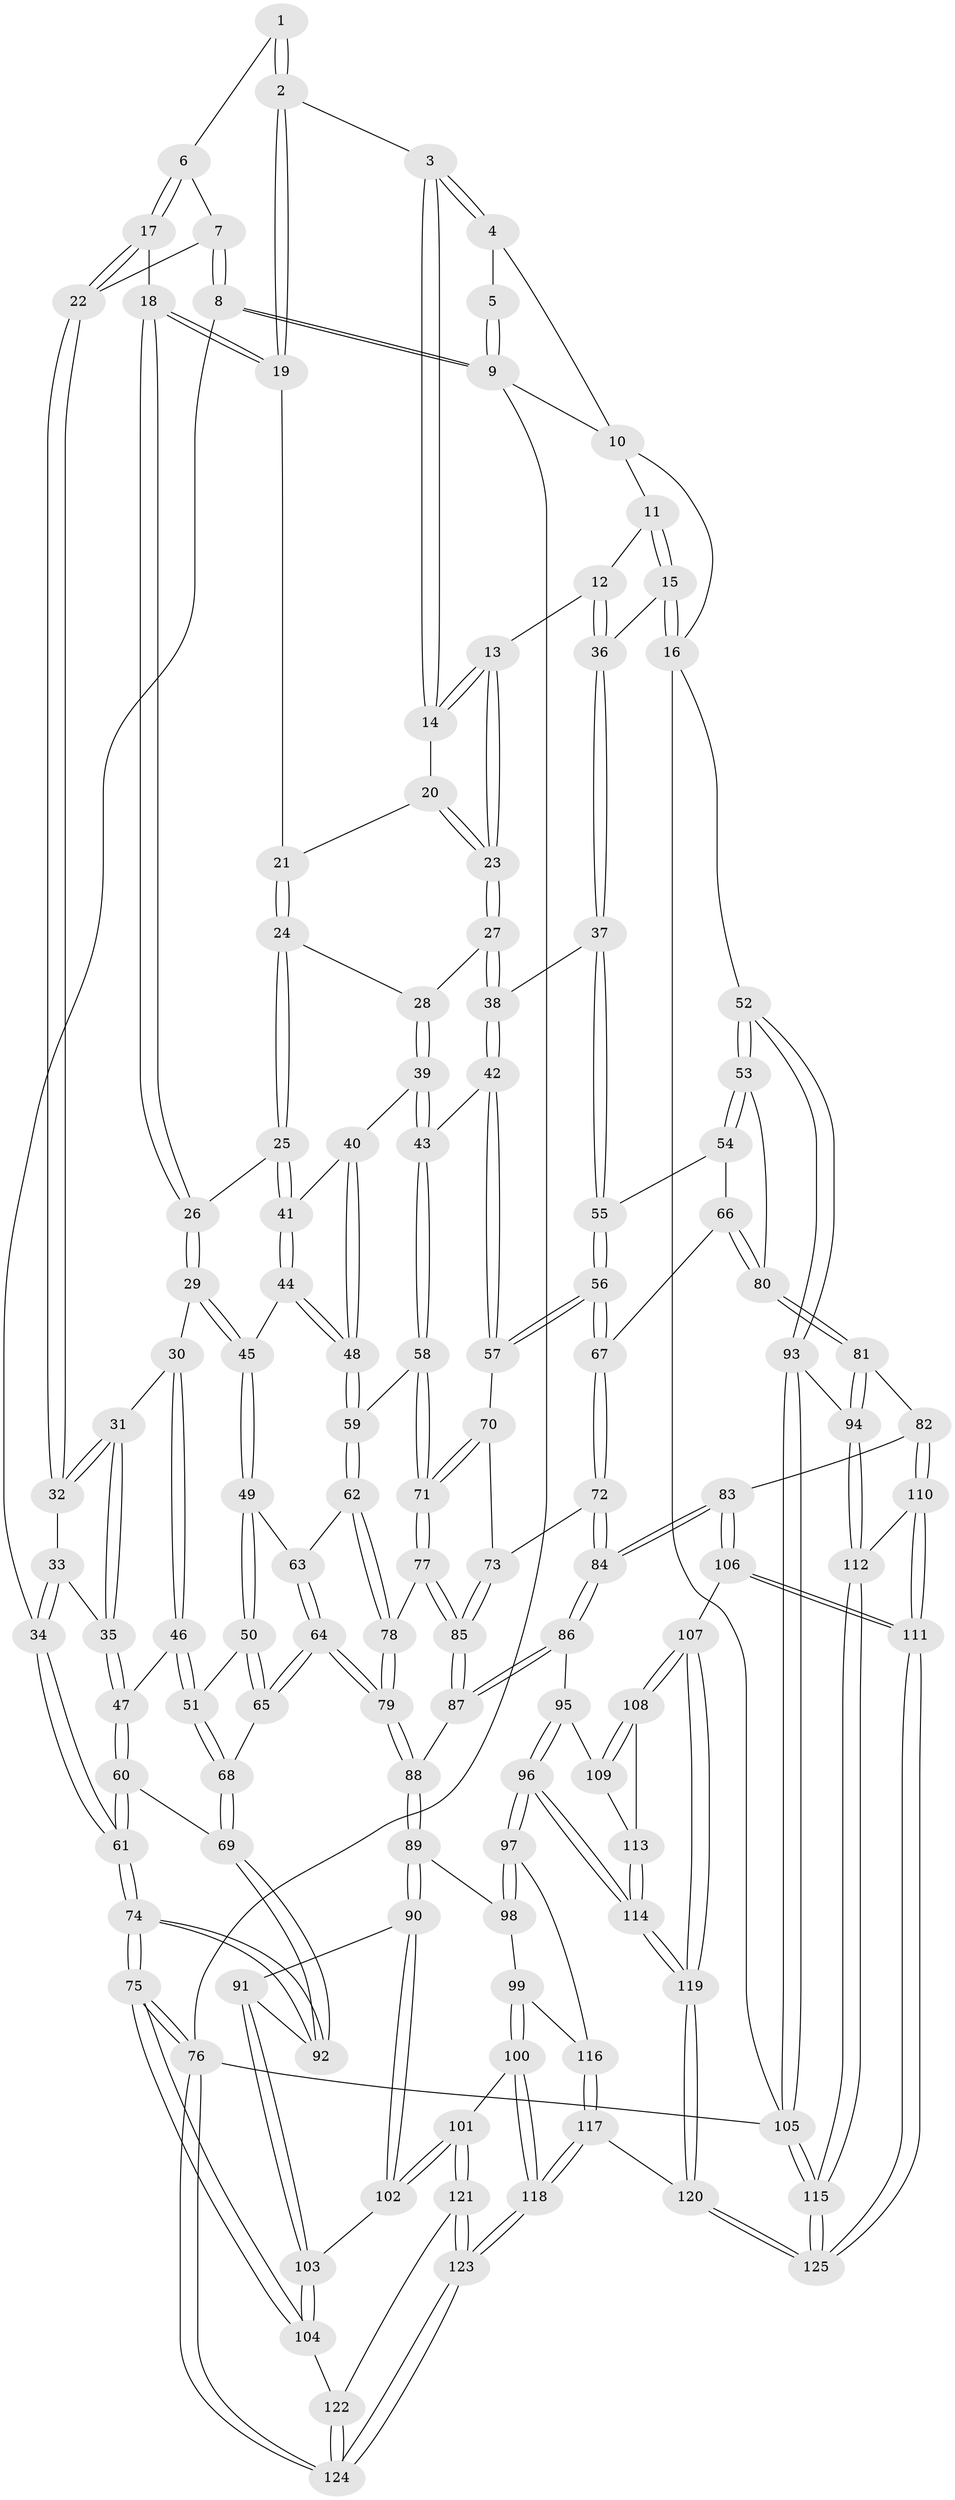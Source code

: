 // coarse degree distribution, {3: 0.14102564102564102, 5: 0.34615384615384615, 4: 0.4358974358974359, 2: 0.01282051282051282, 6: 0.0641025641025641}
// Generated by graph-tools (version 1.1) at 2025/42/03/06/25 10:42:30]
// undirected, 125 vertices, 309 edges
graph export_dot {
graph [start="1"]
  node [color=gray90,style=filled];
  1 [pos="+0.22599959799976632+0.05030835202193568"];
  2 [pos="+0.4814223949123447+0"];
  3 [pos="+0.4852624561076839+0"];
  4 [pos="+0.48754145967349+0"];
  5 [pos="+0+0"];
  6 [pos="+0.2397353934115396+0.08547112091698296"];
  7 [pos="+0.10066748380801385+0.10434619285236704"];
  8 [pos="+0+0"];
  9 [pos="+0+0"];
  10 [pos="+0.8126578726437842+0"];
  11 [pos="+0.8394512432655843+0"];
  12 [pos="+0.7940832561912786+0.17429006150522108"];
  13 [pos="+0.736719539081106+0.17276350563954637"];
  14 [pos="+0.7017057611607471+0.15162212923468588"];
  15 [pos="+1+0.18634301256470567"];
  16 [pos="+1+0.19830131408058047"];
  17 [pos="+0.30056748170675834+0.14155755130079326"];
  18 [pos="+0.35028517286744665+0.14115685675166667"];
  19 [pos="+0.4325000874184751+0.08332557690084753"];
  20 [pos="+0.5167613938832368+0.16079454631327406"];
  21 [pos="+0.47329010774402946+0.13667588656865617"];
  22 [pos="+0.16864280713964294+0.22284650057050756"];
  23 [pos="+0.6058708736611343+0.2748467295583876"];
  24 [pos="+0.4761777139138105+0.2741599596246613"];
  25 [pos="+0.4266307380103224+0.332214783264139"];
  26 [pos="+0.3493575604990021+0.18366026848742106"];
  27 [pos="+0.6055106767284394+0.27609986842657486"];
  28 [pos="+0.5805092968468151+0.3081863104288729"];
  29 [pos="+0.29088988656260617+0.33835550350396515"];
  30 [pos="+0.27485880020996406+0.33673971715432904"];
  31 [pos="+0.1683540162979699+0.2305751257925294"];
  32 [pos="+0.16742181131238687+0.226803362572988"];
  33 [pos="+0.01747222329515926+0.25283298204634413"];
  34 [pos="+0+0.2004987530647921"];
  35 [pos="+0.1169409422797995+0.3732963027657172"];
  36 [pos="+0.8356773984836079+0.22955376937197308"];
  37 [pos="+0.830434930496073+0.2858146626806209"];
  38 [pos="+0.7022168918028211+0.34913284195629607"];
  39 [pos="+0.5702254129948187+0.3672805057599099"];
  40 [pos="+0.4857327598687479+0.37317868211292926"];
  41 [pos="+0.42569267306107755+0.3359014039581029"];
  42 [pos="+0.6434166571173624+0.4545303902682805"];
  43 [pos="+0.6141687345636323+0.4477834440106124"];
  44 [pos="+0.3772320889698102+0.36807845458896804"];
  45 [pos="+0.34526953979156283+0.3830000395389695"];
  46 [pos="+0.13535106808578518+0.4405006277738143"];
  47 [pos="+0.1155684279799674+0.4290499429830799"];
  48 [pos="+0.47415994451902743+0.4514247575970837"];
  49 [pos="+0.3425325344669399+0.42720004198430517"];
  50 [pos="+0.20978595387071777+0.5018949720769827"];
  51 [pos="+0.16741452491596623+0.4897005603649157"];
  52 [pos="+1+0.5515040960466885"];
  53 [pos="+1+0.5493832248519233"];
  54 [pos="+0.9292705452254648+0.4214385869847382"];
  55 [pos="+0.8528570447698066+0.3625582801287624"];
  56 [pos="+0.7326873115358957+0.5096269979051294"];
  57 [pos="+0.6520251392959017+0.4616721635346046"];
  58 [pos="+0.5187989469573585+0.5125605492429159"];
  59 [pos="+0.48098942096219655+0.5090411967656504"];
  60 [pos="+0+0.461003338100217"];
  61 [pos="+0+0.4549789794307683"];
  62 [pos="+0.4643974597872222+0.5151860585530538"];
  63 [pos="+0.3529679838868052+0.4449694413148069"];
  64 [pos="+0.31638881411986186+0.6195254542039902"];
  65 [pos="+0.30812362656552345+0.6127964731242517"];
  66 [pos="+0.7929147131094415+0.5618820509121621"];
  67 [pos="+0.743621436652953+0.5396521962440668"];
  68 [pos="+0.11883113449217182+0.6108565786900502"];
  69 [pos="+0.10143472545631761+0.6373335863901837"];
  70 [pos="+0.6201452612400058+0.5472980480485038"];
  71 [pos="+0.5670084978990062+0.6214236148526697"];
  72 [pos="+0.7304913184257062+0.560947564472727"];
  73 [pos="+0.6401379627928132+0.6139812514717395"];
  74 [pos="+0+0.8239170247310091"];
  75 [pos="+0+0.849806762826364"];
  76 [pos="+0+1"];
  77 [pos="+0.5738433678178968+0.6480468294579416"];
  78 [pos="+0.41143610247723317+0.5959600664710291"];
  79 [pos="+0.3412619736223434+0.659292566921878"];
  80 [pos="+0.8554597282281307+0.6028593646293329"];
  81 [pos="+0.8105506942344959+0.7552176607693555"];
  82 [pos="+0.7543544497499041+0.7683963858960731"];
  83 [pos="+0.7345945722519646+0.7650487164336169"];
  84 [pos="+0.7186663423810021+0.7541925468180359"];
  85 [pos="+0.5795694131972223+0.6590494998004469"];
  86 [pos="+0.5850704033376309+0.7294649225651162"];
  87 [pos="+0.5780125595489257+0.7162527186023652"];
  88 [pos="+0.3403562670353433+0.6809858722853878"];
  89 [pos="+0.3329236907226525+0.6956618195041976"];
  90 [pos="+0.27632872079118864+0.7268788781496948"];
  91 [pos="+0.14974172875434094+0.7313565734976633"];
  92 [pos="+0.10559190326101321+0.6705348693043521"];
  93 [pos="+1+0.6067796280322841"];
  94 [pos="+0.8998511101959221+0.7945950245249829"];
  95 [pos="+0.5811107287952021+0.7382858885385584"];
  96 [pos="+0.4659548629643532+0.8648863425162296"];
  97 [pos="+0.42817943942315184+0.8459428032692456"];
  98 [pos="+0.3401316752570348+0.7085236492410366"];
  99 [pos="+0.324358248076903+0.8831232850496428"];
  100 [pos="+0.2658977398397001+0.8999469856914392"];
  101 [pos="+0.26495200470395897+0.8985216592076485"];
  102 [pos="+0.25986131717573363+0.888354274395705"];
  103 [pos="+0.10087000130643706+0.8387809194190345"];
  104 [pos="+0.06999539684156245+0.8681235602208843"];
  105 [pos="+1+1"];
  106 [pos="+0.655926030109513+0.927635051242713"];
  107 [pos="+0.6483761021428012+0.9231660517492838"];
  108 [pos="+0.6380389504157505+0.9146807942683458"];
  109 [pos="+0.6068036188292747+0.8519848446324975"];
  110 [pos="+0.7802732113230084+0.8903865457812106"];
  111 [pos="+0.6951193284410631+1"];
  112 [pos="+0.9239072827221267+0.9310064750293702"];
  113 [pos="+0.5065485444211503+0.8927962708667854"];
  114 [pos="+0.4755068006420418+0.8914808879955209"];
  115 [pos="+1+1"];
  116 [pos="+0.3671270206994887+0.8791698388690353"];
  117 [pos="+0.3269879175927738+1"];
  118 [pos="+0.27964502561320476+1"];
  119 [pos="+0.47192368275210533+0.9733928342440455"];
  120 [pos="+0.4310502129685166+1"];
  121 [pos="+0.10865631966454216+0.937602119090219"];
  122 [pos="+0.07973543522802548+0.8893380217564887"];
  123 [pos="+0.251313568163755+1"];
  124 [pos="+0+1"];
  125 [pos="+0.722712263873861+1"];
  1 -- 2;
  1 -- 2;
  1 -- 6;
  2 -- 3;
  2 -- 19;
  2 -- 19;
  3 -- 4;
  3 -- 4;
  3 -- 14;
  3 -- 14;
  4 -- 5;
  4 -- 10;
  5 -- 9;
  5 -- 9;
  6 -- 7;
  6 -- 17;
  6 -- 17;
  7 -- 8;
  7 -- 8;
  7 -- 22;
  8 -- 9;
  8 -- 9;
  8 -- 34;
  9 -- 10;
  9 -- 76;
  10 -- 11;
  10 -- 16;
  11 -- 12;
  11 -- 15;
  11 -- 15;
  12 -- 13;
  12 -- 36;
  12 -- 36;
  13 -- 14;
  13 -- 14;
  13 -- 23;
  13 -- 23;
  14 -- 20;
  15 -- 16;
  15 -- 16;
  15 -- 36;
  16 -- 52;
  16 -- 105;
  17 -- 18;
  17 -- 22;
  17 -- 22;
  18 -- 19;
  18 -- 19;
  18 -- 26;
  18 -- 26;
  19 -- 21;
  20 -- 21;
  20 -- 23;
  20 -- 23;
  21 -- 24;
  21 -- 24;
  22 -- 32;
  22 -- 32;
  23 -- 27;
  23 -- 27;
  24 -- 25;
  24 -- 25;
  24 -- 28;
  25 -- 26;
  25 -- 41;
  25 -- 41;
  26 -- 29;
  26 -- 29;
  27 -- 28;
  27 -- 38;
  27 -- 38;
  28 -- 39;
  28 -- 39;
  29 -- 30;
  29 -- 45;
  29 -- 45;
  30 -- 31;
  30 -- 46;
  30 -- 46;
  31 -- 32;
  31 -- 32;
  31 -- 35;
  31 -- 35;
  32 -- 33;
  33 -- 34;
  33 -- 34;
  33 -- 35;
  34 -- 61;
  34 -- 61;
  35 -- 47;
  35 -- 47;
  36 -- 37;
  36 -- 37;
  37 -- 38;
  37 -- 55;
  37 -- 55;
  38 -- 42;
  38 -- 42;
  39 -- 40;
  39 -- 43;
  39 -- 43;
  40 -- 41;
  40 -- 48;
  40 -- 48;
  41 -- 44;
  41 -- 44;
  42 -- 43;
  42 -- 57;
  42 -- 57;
  43 -- 58;
  43 -- 58;
  44 -- 45;
  44 -- 48;
  44 -- 48;
  45 -- 49;
  45 -- 49;
  46 -- 47;
  46 -- 51;
  46 -- 51;
  47 -- 60;
  47 -- 60;
  48 -- 59;
  48 -- 59;
  49 -- 50;
  49 -- 50;
  49 -- 63;
  50 -- 51;
  50 -- 65;
  50 -- 65;
  51 -- 68;
  51 -- 68;
  52 -- 53;
  52 -- 53;
  52 -- 93;
  52 -- 93;
  53 -- 54;
  53 -- 54;
  53 -- 80;
  54 -- 55;
  54 -- 66;
  55 -- 56;
  55 -- 56;
  56 -- 57;
  56 -- 57;
  56 -- 67;
  56 -- 67;
  57 -- 70;
  58 -- 59;
  58 -- 71;
  58 -- 71;
  59 -- 62;
  59 -- 62;
  60 -- 61;
  60 -- 61;
  60 -- 69;
  61 -- 74;
  61 -- 74;
  62 -- 63;
  62 -- 78;
  62 -- 78;
  63 -- 64;
  63 -- 64;
  64 -- 65;
  64 -- 65;
  64 -- 79;
  64 -- 79;
  65 -- 68;
  66 -- 67;
  66 -- 80;
  66 -- 80;
  67 -- 72;
  67 -- 72;
  68 -- 69;
  68 -- 69;
  69 -- 92;
  69 -- 92;
  70 -- 71;
  70 -- 71;
  70 -- 73;
  71 -- 77;
  71 -- 77;
  72 -- 73;
  72 -- 84;
  72 -- 84;
  73 -- 85;
  73 -- 85;
  74 -- 75;
  74 -- 75;
  74 -- 92;
  74 -- 92;
  75 -- 76;
  75 -- 76;
  75 -- 104;
  75 -- 104;
  76 -- 124;
  76 -- 124;
  76 -- 105;
  77 -- 78;
  77 -- 85;
  77 -- 85;
  78 -- 79;
  78 -- 79;
  79 -- 88;
  79 -- 88;
  80 -- 81;
  80 -- 81;
  81 -- 82;
  81 -- 94;
  81 -- 94;
  82 -- 83;
  82 -- 110;
  82 -- 110;
  83 -- 84;
  83 -- 84;
  83 -- 106;
  83 -- 106;
  84 -- 86;
  84 -- 86;
  85 -- 87;
  85 -- 87;
  86 -- 87;
  86 -- 87;
  86 -- 95;
  87 -- 88;
  88 -- 89;
  88 -- 89;
  89 -- 90;
  89 -- 90;
  89 -- 98;
  90 -- 91;
  90 -- 102;
  90 -- 102;
  91 -- 92;
  91 -- 103;
  91 -- 103;
  93 -- 94;
  93 -- 105;
  93 -- 105;
  94 -- 112;
  94 -- 112;
  95 -- 96;
  95 -- 96;
  95 -- 109;
  96 -- 97;
  96 -- 97;
  96 -- 114;
  96 -- 114;
  97 -- 98;
  97 -- 98;
  97 -- 116;
  98 -- 99;
  99 -- 100;
  99 -- 100;
  99 -- 116;
  100 -- 101;
  100 -- 118;
  100 -- 118;
  101 -- 102;
  101 -- 102;
  101 -- 121;
  101 -- 121;
  102 -- 103;
  103 -- 104;
  103 -- 104;
  104 -- 122;
  105 -- 115;
  105 -- 115;
  106 -- 107;
  106 -- 111;
  106 -- 111;
  107 -- 108;
  107 -- 108;
  107 -- 119;
  107 -- 119;
  108 -- 109;
  108 -- 109;
  108 -- 113;
  109 -- 113;
  110 -- 111;
  110 -- 111;
  110 -- 112;
  111 -- 125;
  111 -- 125;
  112 -- 115;
  112 -- 115;
  113 -- 114;
  113 -- 114;
  114 -- 119;
  114 -- 119;
  115 -- 125;
  115 -- 125;
  116 -- 117;
  116 -- 117;
  117 -- 118;
  117 -- 118;
  117 -- 120;
  118 -- 123;
  118 -- 123;
  119 -- 120;
  119 -- 120;
  120 -- 125;
  120 -- 125;
  121 -- 122;
  121 -- 123;
  121 -- 123;
  122 -- 124;
  122 -- 124;
  123 -- 124;
  123 -- 124;
}
